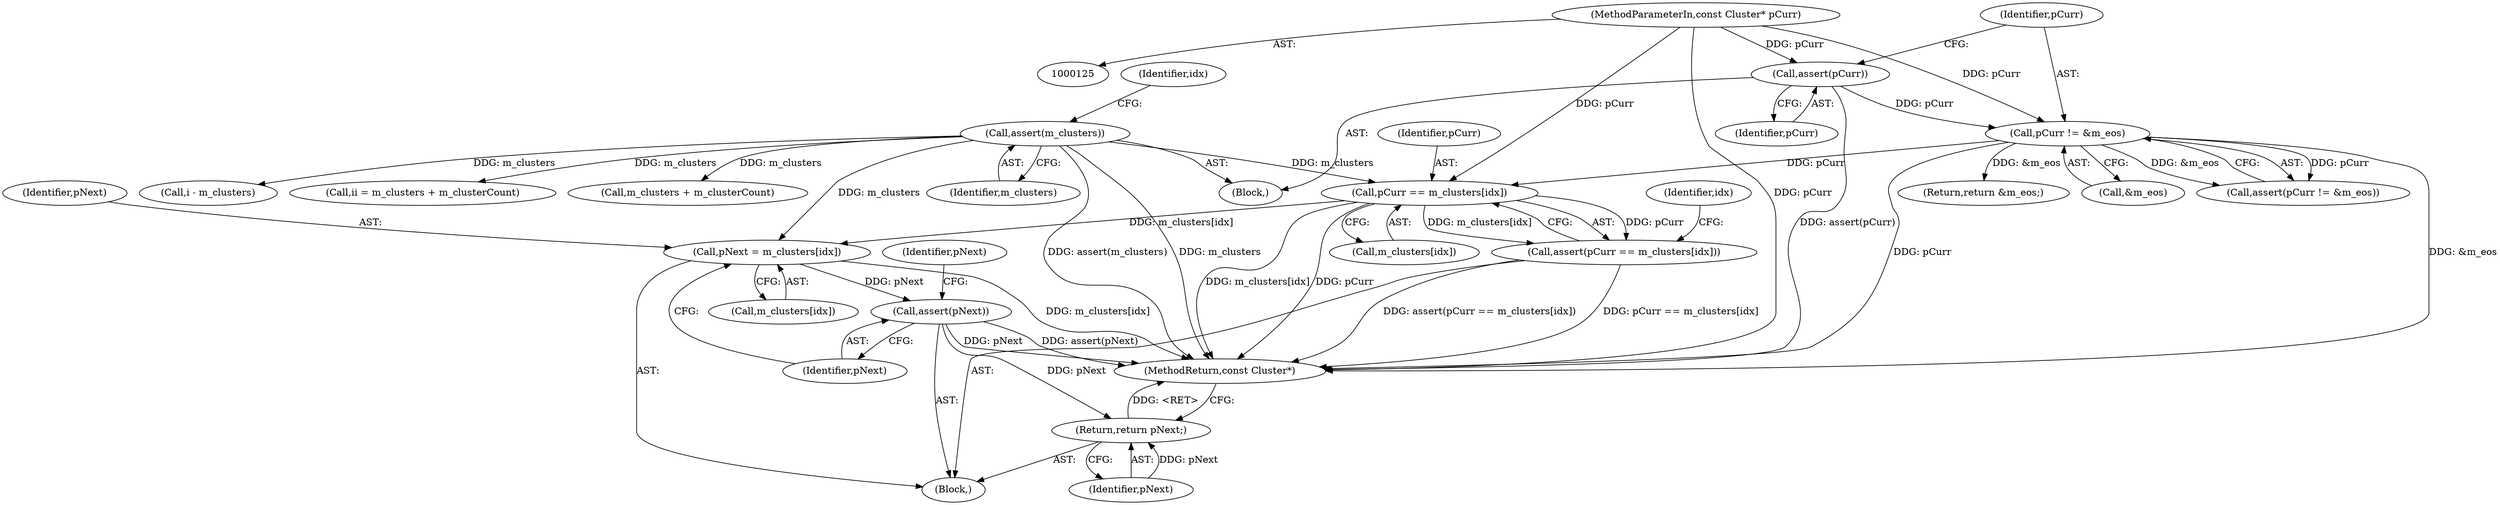 digraph "0_Android_cc274e2abe8b2a6698a5c47d8aa4bb45f1f9538d_20@array" {
"1000157" [label="(Call,pCurr == m_clusters[idx])"];
"1000131" [label="(Call,pCurr != &m_eos)"];
"1000128" [label="(Call,assert(pCurr))"];
"1000126" [label="(MethodParameterIn,const Cluster* pCurr)"];
"1000135" [label="(Call,assert(m_clusters))"];
"1000156" [label="(Call,assert(pCurr == m_clusters[idx]))"];
"1000171" [label="(Call,pNext = m_clusters[idx])"];
"1000176" [label="(Call,assert(pNext))"];
"1000190" [label="(Return,return pNext;)"];
"1000191" [label="(Identifier,pNext)"];
"1000177" [label="(Identifier,pNext)"];
"1000139" [label="(Identifier,idx)"];
"1000176" [label="(Call,assert(pNext))"];
"1000126" [label="(MethodParameterIn,const Cluster* pCurr)"];
"1000147" [label="(Block,)"];
"1000173" [label="(Call,m_clusters[idx])"];
"1000128" [label="(Call,assert(pCurr))"];
"1000158" [label="(Identifier,pCurr)"];
"1000133" [label="(Call,&m_eos)"];
"1000433" [label="(Call,m_clusters + m_clusterCount)"];
"1000181" [label="(Identifier,pNext)"];
"1000131" [label="(Call,pCurr != &m_eos)"];
"1000171" [label="(Call,pNext = m_clusters[idx])"];
"1000136" [label="(Identifier,m_clusters)"];
"1000190" [label="(Return,return pNext;)"];
"1000518" [label="(Call,i - m_clusters)"];
"1000129" [label="(Identifier,pCurr)"];
"1000538" [label="(MethodReturn,const Cluster*)"];
"1000130" [label="(Call,assert(pCurr != &m_eos))"];
"1000431" [label="(Call,ii = m_clusters + m_clusterCount)"];
"1000135" [label="(Call,assert(m_clusters))"];
"1000157" [label="(Call,pCurr == m_clusters[idx])"];
"1000156" [label="(Call,assert(pCurr == m_clusters[idx]))"];
"1000132" [label="(Identifier,pCurr)"];
"1000127" [label="(Block,)"];
"1000159" [label="(Call,m_clusters[idx])"];
"1000168" [label="(Return,return &m_eos;)"];
"1000172" [label="(Identifier,pNext)"];
"1000163" [label="(Identifier,idx)"];
"1000157" -> "1000156"  [label="AST: "];
"1000157" -> "1000159"  [label="CFG: "];
"1000158" -> "1000157"  [label="AST: "];
"1000159" -> "1000157"  [label="AST: "];
"1000156" -> "1000157"  [label="CFG: "];
"1000157" -> "1000538"  [label="DDG: m_clusters[idx]"];
"1000157" -> "1000538"  [label="DDG: pCurr"];
"1000157" -> "1000156"  [label="DDG: pCurr"];
"1000157" -> "1000156"  [label="DDG: m_clusters[idx]"];
"1000131" -> "1000157"  [label="DDG: pCurr"];
"1000126" -> "1000157"  [label="DDG: pCurr"];
"1000135" -> "1000157"  [label="DDG: m_clusters"];
"1000157" -> "1000171"  [label="DDG: m_clusters[idx]"];
"1000131" -> "1000130"  [label="AST: "];
"1000131" -> "1000133"  [label="CFG: "];
"1000132" -> "1000131"  [label="AST: "];
"1000133" -> "1000131"  [label="AST: "];
"1000130" -> "1000131"  [label="CFG: "];
"1000131" -> "1000538"  [label="DDG: pCurr"];
"1000131" -> "1000538"  [label="DDG: &m_eos"];
"1000131" -> "1000130"  [label="DDG: pCurr"];
"1000131" -> "1000130"  [label="DDG: &m_eos"];
"1000128" -> "1000131"  [label="DDG: pCurr"];
"1000126" -> "1000131"  [label="DDG: pCurr"];
"1000131" -> "1000168"  [label="DDG: &m_eos"];
"1000128" -> "1000127"  [label="AST: "];
"1000128" -> "1000129"  [label="CFG: "];
"1000129" -> "1000128"  [label="AST: "];
"1000132" -> "1000128"  [label="CFG: "];
"1000128" -> "1000538"  [label="DDG: assert(pCurr)"];
"1000126" -> "1000128"  [label="DDG: pCurr"];
"1000126" -> "1000125"  [label="AST: "];
"1000126" -> "1000538"  [label="DDG: pCurr"];
"1000135" -> "1000127"  [label="AST: "];
"1000135" -> "1000136"  [label="CFG: "];
"1000136" -> "1000135"  [label="AST: "];
"1000139" -> "1000135"  [label="CFG: "];
"1000135" -> "1000538"  [label="DDG: assert(m_clusters)"];
"1000135" -> "1000538"  [label="DDG: m_clusters"];
"1000135" -> "1000171"  [label="DDG: m_clusters"];
"1000135" -> "1000431"  [label="DDG: m_clusters"];
"1000135" -> "1000433"  [label="DDG: m_clusters"];
"1000135" -> "1000518"  [label="DDG: m_clusters"];
"1000156" -> "1000147"  [label="AST: "];
"1000163" -> "1000156"  [label="CFG: "];
"1000156" -> "1000538"  [label="DDG: pCurr == m_clusters[idx]"];
"1000156" -> "1000538"  [label="DDG: assert(pCurr == m_clusters[idx])"];
"1000171" -> "1000147"  [label="AST: "];
"1000171" -> "1000173"  [label="CFG: "];
"1000172" -> "1000171"  [label="AST: "];
"1000173" -> "1000171"  [label="AST: "];
"1000177" -> "1000171"  [label="CFG: "];
"1000171" -> "1000538"  [label="DDG: m_clusters[idx]"];
"1000171" -> "1000176"  [label="DDG: pNext"];
"1000176" -> "1000147"  [label="AST: "];
"1000176" -> "1000177"  [label="CFG: "];
"1000177" -> "1000176"  [label="AST: "];
"1000181" -> "1000176"  [label="CFG: "];
"1000176" -> "1000538"  [label="DDG: assert(pNext)"];
"1000176" -> "1000538"  [label="DDG: pNext"];
"1000176" -> "1000190"  [label="DDG: pNext"];
"1000190" -> "1000147"  [label="AST: "];
"1000190" -> "1000191"  [label="CFG: "];
"1000191" -> "1000190"  [label="AST: "];
"1000538" -> "1000190"  [label="CFG: "];
"1000190" -> "1000538"  [label="DDG: <RET>"];
"1000191" -> "1000190"  [label="DDG: pNext"];
}
